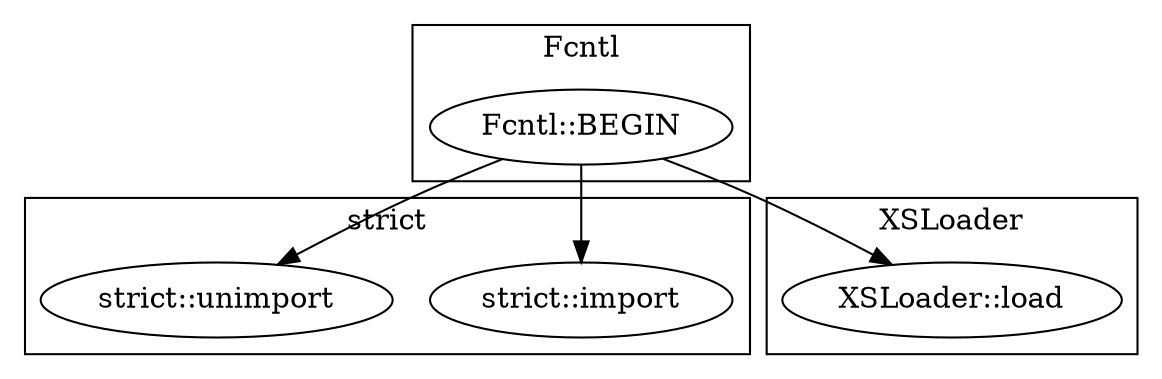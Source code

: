 digraph {
graph [overlap=false]
subgraph cluster_strict {
	label="strict";
	"strict::import";
	"strict::unimport";
}
subgraph cluster_XSLoader {
	label="XSLoader";
	"XSLoader::load";
}
subgraph cluster_Fcntl {
	label="Fcntl";
	"Fcntl::BEGIN";
}
"Fcntl::BEGIN" -> "strict::unimport";
"Fcntl::BEGIN" -> "XSLoader::load";
"Fcntl::BEGIN" -> "strict::import";
}
